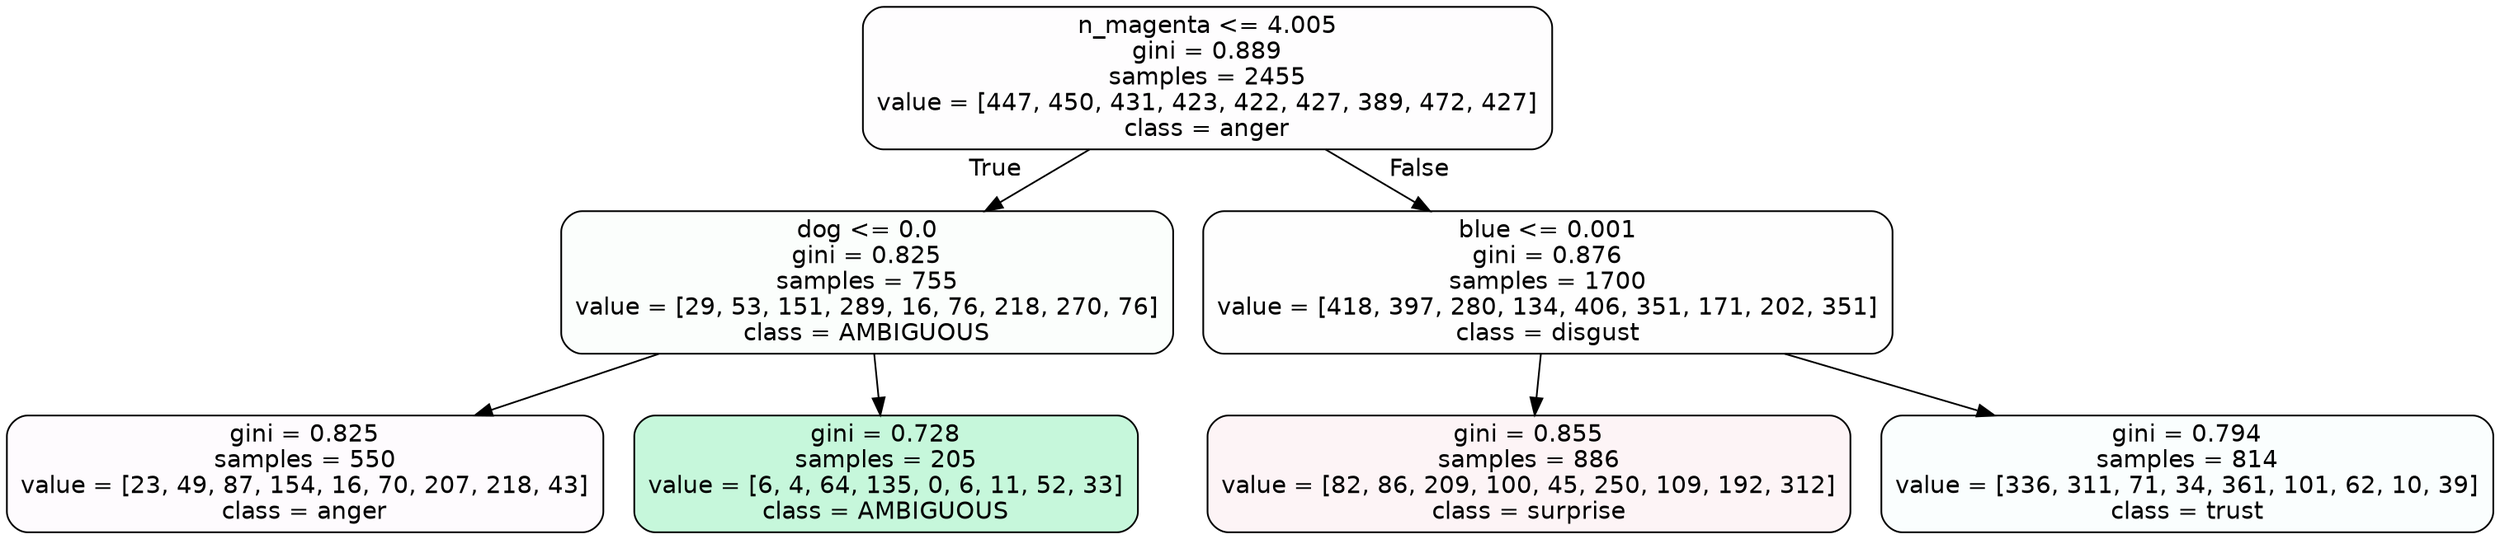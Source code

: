 digraph Tree {
node [shape=box, style="filled, rounded", color="black", fontname=helvetica] ;
edge [fontname=helvetica] ;
0 [label="n_magenta <= 4.005\ngini = 0.889\nsamples = 2455\nvalue = [447, 450, 431, 423, 422, 427, 389, 472, 427]\nclass = anger", fillcolor="#e539d702"] ;
1 [label="dog <= 0.0\ngini = 0.825\nsamples = 755\nvalue = [29, 53, 151, 289, 16, 76, 218, 270, 76]\nclass = AMBIGUOUS", fillcolor="#39e58105"] ;
0 -> 1 [labeldistance=2.5, labelangle=45, headlabel="True"] ;
2 [label="gini = 0.825\nsamples = 550\nvalue = [23, 49, 87, 154, 16, 70, 207, 218, 43]\nclass = anger", fillcolor="#e539d704"] ;
1 -> 2 ;
3 [label="gini = 0.728\nsamples = 205\nvalue = [6, 4, 64, 135, 0, 6, 11, 52, 33]\nclass = AMBIGUOUS", fillcolor="#39e58149"] ;
1 -> 3 ;
4 [label="blue <= 0.001\ngini = 0.876\nsamples = 1700\nvalue = [418, 397, 280, 134, 406, 351, 171, 202, 351]\nclass = disgust", fillcolor="#e5813901"] ;
0 -> 4 [labeldistance=2.5, labelangle=-45, headlabel="False"] ;
5 [label="gini = 0.855\nsamples = 886\nvalue = [82, 86, 209, 100, 45, 250, 109, 192, 312]\nclass = surprise", fillcolor="#e539640e"] ;
4 -> 5 ;
6 [label="gini = 0.794\nsamples = 814\nvalue = [336, 311, 71, 34, 361, 101, 62, 10, 39]\nclass = trust", fillcolor="#39d7e506"] ;
4 -> 6 ;
}